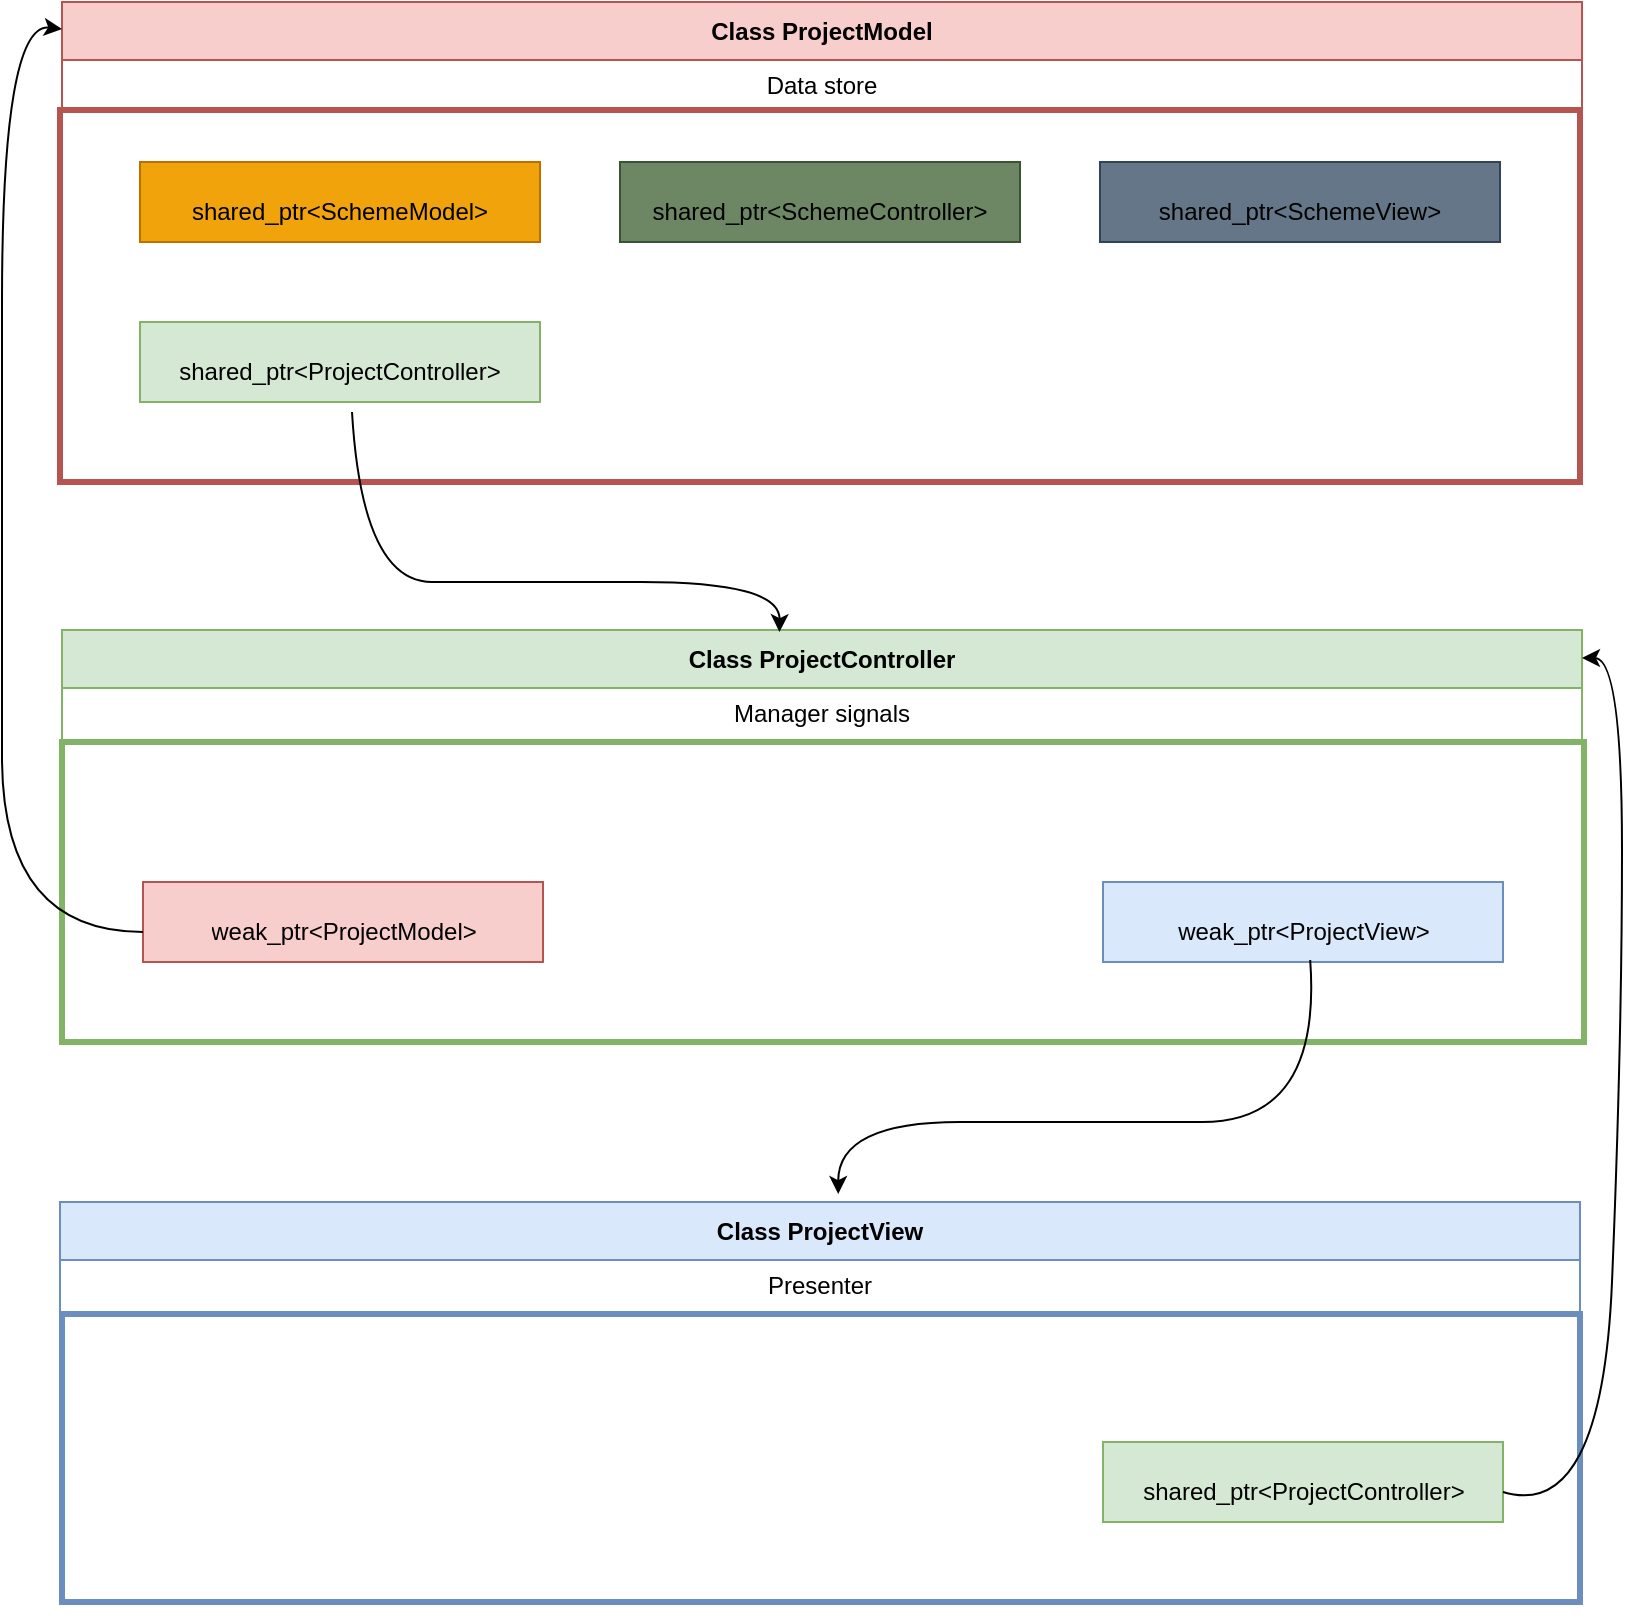 <mxfile version="22.1.2" type="device">
  <diagram name="Страница — 1" id="KG_ddvchDYxK-jz3dwXX">
    <mxGraphModel dx="2206" dy="1306" grid="1" gridSize="10" guides="1" tooltips="1" connect="1" arrows="1" fold="1" page="1" pageScale="1" pageWidth="827" pageHeight="1169" math="0" shadow="0">
      <root>
        <mxCell id="0" />
        <mxCell id="1" parent="0" />
        <mxCell id="0j2WmTBfJkqd_7cXrG6M-32" value="" style="rounded=0;whiteSpace=wrap;html=1;fillColor=none;movable=0;strokeColor=#6c8ebf;strokeWidth=3;" vertex="1" parent="1">
          <mxGeometry x="40" y="696" width="759" height="144" as="geometry" />
        </mxCell>
        <mxCell id="0j2WmTBfJkqd_7cXrG6M-25" value="" style="rounded=0;whiteSpace=wrap;html=1;fillColor=none;movable=0;strokeWidth=3;strokeColor=#82b366;" vertex="1" parent="1">
          <mxGeometry x="40" y="410" width="761" height="150" as="geometry" />
        </mxCell>
        <mxCell id="0j2WmTBfJkqd_7cXrG6M-14" value="" style="rounded=0;whiteSpace=wrap;html=1;connectable=1;fillColor=none;movable=0;strokeColor=#b85450;strokeWidth=3;" vertex="1" parent="1">
          <mxGeometry x="39" y="94" width="760" height="186" as="geometry" />
        </mxCell>
        <mxCell id="0j2WmTBfJkqd_7cXrG6M-1" value="Class ProjectModel" style="swimlane;fontStyle=1;align=center;verticalAlign=middle;childLayout=stackLayout;horizontal=1;startSize=29;horizontalStack=0;resizeParent=1;resizeParentMax=0;resizeLast=0;collapsible=0;marginBottom=0;html=1;whiteSpace=wrap;editable=1;movable=1;resizable=1;rotatable=1;deletable=1;locked=0;connectable=1;expand=0;fillColor=#f8cecc;strokeColor=#b85450;" vertex="1" parent="1">
          <mxGeometry x="40" y="40" width="760" height="54" as="geometry" />
        </mxCell>
        <mxCell id="0j2WmTBfJkqd_7cXrG6M-2" value="Data store" style="text;html=1;strokeColor=none;fillColor=none;align=center;verticalAlign=middle;spacingLeft=4;spacingRight=4;overflow=hidden;rotatable=0;points=[[0,0.5],[1,0.5]];portConstraint=eastwest;whiteSpace=wrap;" vertex="1" parent="0j2WmTBfJkqd_7cXrG6M-1">
          <mxGeometry y="29" width="760" height="25" as="geometry" />
        </mxCell>
        <mxCell id="0j2WmTBfJkqd_7cXrG6M-4" value="Class ProjectController" style="swimlane;fontStyle=1;align=center;verticalAlign=middle;childLayout=stackLayout;horizontal=1;startSize=29;horizontalStack=0;resizeParent=1;resizeParentMax=0;resizeLast=0;collapsible=0;marginBottom=0;html=1;whiteSpace=wrap;fillColor=#d5e8d4;strokeColor=#82b366;" vertex="1" parent="1">
          <mxGeometry x="40" y="354" width="760" height="56" as="geometry" />
        </mxCell>
        <mxCell id="0j2WmTBfJkqd_7cXrG6M-5" value="Manager signals" style="text;html=1;strokeColor=none;fillColor=none;align=center;verticalAlign=middle;spacingLeft=4;spacingRight=4;overflow=hidden;rotatable=0;points=[[0,0.5],[1,0.5]];portConstraint=eastwest;whiteSpace=wrap;" vertex="1" parent="0j2WmTBfJkqd_7cXrG6M-4">
          <mxGeometry y="29" width="760" height="25" as="geometry" />
        </mxCell>
        <mxCell id="0j2WmTBfJkqd_7cXrG6M-6" value="stereotype property 1" style="text;html=1;strokeColor=none;fillColor=none;align=left;verticalAlign=middle;spacingLeft=4;spacingRight=4;overflow=hidden;rotatable=0;points=[[0,0.5],[1,0.5]];portConstraint=eastwest;whiteSpace=wrap;connectable=1;recursiveResize=0;expand=0;editable=0;" vertex="1" parent="0j2WmTBfJkqd_7cXrG6M-4">
          <mxGeometry y="54" width="760" height="2" as="geometry" />
        </mxCell>
        <mxCell id="0j2WmTBfJkqd_7cXrG6M-17" value="" style="align=right;verticalAlign=top;spacingRight=2;whiteSpace=wrap;html=1;fillColor=#d5e8d4;strokeColor=#82b366;" vertex="1" parent="1">
          <mxGeometry x="79" y="200" width="200" height="40" as="geometry" />
        </mxCell>
        <mxCell id="0j2WmTBfJkqd_7cXrG6M-18" value="shared_ptr&amp;lt;ProjectController&amp;gt;" style="text;html=1;strokeColor=none;fillColor=none;align=center;verticalAlign=middle;spacingLeft=4;spacingRight=4;overflow=hidden;rotatable=0;points=[[0,0.5],[1,0.5]];portConstraint=eastwest;resizeWidth=1;whiteSpace=wrap;" vertex="1" parent="0j2WmTBfJkqd_7cXrG6M-17">
          <mxGeometry y="1" width="200" height="30" relative="1" as="geometry">
            <mxPoint y="-30" as="offset" />
          </mxGeometry>
        </mxCell>
        <mxCell id="0j2WmTBfJkqd_7cXrG6M-21" value="" style="align=right;verticalAlign=top;spacingRight=2;whiteSpace=wrap;html=1;fillColor=#d5e8d4;strokeColor=#82b366;" vertex="1" parent="1">
          <mxGeometry x="560.5" y="760" width="200" height="40" as="geometry" />
        </mxCell>
        <mxCell id="0j2WmTBfJkqd_7cXrG6M-22" value="shared_ptr&amp;lt;ProjectController&amp;gt;" style="text;html=1;strokeColor=none;fillColor=none;align=center;verticalAlign=middle;spacingLeft=4;spacingRight=4;overflow=hidden;rotatable=0;points=[[0,0.5],[1,0.5]];portConstraint=eastwest;resizeWidth=1;whiteSpace=wrap;" vertex="1" parent="0j2WmTBfJkqd_7cXrG6M-21">
          <mxGeometry y="1" width="200" height="30" relative="1" as="geometry">
            <mxPoint y="-30" as="offset" />
          </mxGeometry>
        </mxCell>
        <mxCell id="0j2WmTBfJkqd_7cXrG6M-23" value="" style="align=right;verticalAlign=top;spacingRight=2;whiteSpace=wrap;html=1;fillColor=#f8cecc;strokeColor=#b85450;" vertex="1" parent="1">
          <mxGeometry x="80.5" y="480" width="200" height="40" as="geometry" />
        </mxCell>
        <mxCell id="0j2WmTBfJkqd_7cXrG6M-24" value="weak_ptr&amp;lt;ProjectModel&amp;gt;" style="text;html=1;strokeColor=none;fillColor=none;align=center;verticalAlign=middle;spacingLeft=4;spacingRight=4;overflow=hidden;rotatable=0;points=[[0,0.5],[1,0.5]];portConstraint=eastwest;resizeWidth=1;whiteSpace=wrap;" vertex="1" parent="0j2WmTBfJkqd_7cXrG6M-23">
          <mxGeometry y="1" width="200" height="30" relative="1" as="geometry">
            <mxPoint y="-30" as="offset" />
          </mxGeometry>
        </mxCell>
        <mxCell id="0j2WmTBfJkqd_7cXrG6M-27" value="" style="align=right;verticalAlign=top;spacingRight=2;whiteSpace=wrap;html=1;fillColor=#dae8fc;strokeColor=#6c8ebf;" vertex="1" parent="1">
          <mxGeometry x="560.5" y="480" width="200" height="40" as="geometry" />
        </mxCell>
        <mxCell id="0j2WmTBfJkqd_7cXrG6M-28" value="weak_ptr&amp;lt;ProjectView&amp;gt;" style="text;html=1;strokeColor=none;fillColor=none;align=center;verticalAlign=middle;spacingLeft=4;spacingRight=4;overflow=hidden;rotatable=0;points=[[0,0.5],[1,0.5]];portConstraint=eastwest;resizeWidth=1;whiteSpace=wrap;" vertex="1" parent="0j2WmTBfJkqd_7cXrG6M-27">
          <mxGeometry y="1" width="200" height="30" relative="1" as="geometry">
            <mxPoint y="-30" as="offset" />
          </mxGeometry>
        </mxCell>
        <mxCell id="0j2WmTBfJkqd_7cXrG6M-29" value="Class ProjectView" style="swimlane;fontStyle=1;align=center;verticalAlign=middle;childLayout=stackLayout;horizontal=1;startSize=29;horizontalStack=0;resizeParent=1;resizeParentMax=0;resizeLast=0;collapsible=0;marginBottom=0;html=1;whiteSpace=wrap;fillColor=#dae8fc;strokeColor=#6c8ebf;" vertex="1" parent="1">
          <mxGeometry x="39" y="640" width="760" height="56" as="geometry" />
        </mxCell>
        <mxCell id="0j2WmTBfJkqd_7cXrG6M-30" value="Presenter" style="text;html=1;strokeColor=none;fillColor=none;align=center;verticalAlign=middle;spacingLeft=4;spacingRight=4;overflow=hidden;rotatable=0;points=[[0,0.5],[1,0.5]];portConstraint=eastwest;whiteSpace=wrap;" vertex="1" parent="0j2WmTBfJkqd_7cXrG6M-29">
          <mxGeometry y="29" width="760" height="25" as="geometry" />
        </mxCell>
        <mxCell id="0j2WmTBfJkqd_7cXrG6M-31" value="stereotype property 1" style="text;html=1;strokeColor=none;fillColor=none;align=left;verticalAlign=middle;spacingLeft=4;spacingRight=4;overflow=hidden;rotatable=0;points=[[0,0.5],[1,0.5]];portConstraint=eastwest;whiteSpace=wrap;connectable=1;recursiveResize=0;expand=0;editable=0;" vertex="1" parent="0j2WmTBfJkqd_7cXrG6M-29">
          <mxGeometry y="54" width="760" height="2" as="geometry" />
        </mxCell>
        <mxCell id="0j2WmTBfJkqd_7cXrG6M-35" value="" style="align=right;verticalAlign=top;spacingRight=2;whiteSpace=wrap;html=1;fillColor=#f0a30a;fontColor=#000000;strokeColor=#BD7000;" vertex="1" parent="1">
          <mxGeometry x="79" y="120" width="200" height="40" as="geometry" />
        </mxCell>
        <mxCell id="0j2WmTBfJkqd_7cXrG6M-36" value="shared_ptr&amp;lt;SchemeModel&amp;gt;" style="text;html=1;strokeColor=none;fillColor=none;align=center;verticalAlign=middle;spacingLeft=4;spacingRight=4;overflow=hidden;rotatable=0;points=[[0,0.5],[1,0.5]];portConstraint=eastwest;resizeWidth=1;whiteSpace=wrap;" vertex="1" parent="0j2WmTBfJkqd_7cXrG6M-35">
          <mxGeometry y="1" width="200" height="30" relative="1" as="geometry">
            <mxPoint y="-30" as="offset" />
          </mxGeometry>
        </mxCell>
        <mxCell id="0j2WmTBfJkqd_7cXrG6M-37" value="" style="align=right;verticalAlign=top;spacingRight=2;whiteSpace=wrap;html=1;fillColor=#6d8764;fontColor=#ffffff;strokeColor=#3A5431;" vertex="1" parent="1">
          <mxGeometry x="319" y="120" width="200" height="40" as="geometry" />
        </mxCell>
        <mxCell id="0j2WmTBfJkqd_7cXrG6M-38" value="shared_ptr&amp;lt;SchemeController&amp;gt;" style="text;html=1;strokeColor=none;fillColor=none;align=center;verticalAlign=middle;spacingLeft=4;spacingRight=4;overflow=hidden;rotatable=0;points=[[0,0.5],[1,0.5]];portConstraint=eastwest;resizeWidth=1;whiteSpace=wrap;" vertex="1" parent="0j2WmTBfJkqd_7cXrG6M-37">
          <mxGeometry y="1" width="200" height="30" relative="1" as="geometry">
            <mxPoint y="-30" as="offset" />
          </mxGeometry>
        </mxCell>
        <mxCell id="0j2WmTBfJkqd_7cXrG6M-39" value="" style="align=right;verticalAlign=top;spacingRight=2;whiteSpace=wrap;html=1;fillColor=#647687;fontColor=#ffffff;strokeColor=#314354;" vertex="1" parent="1">
          <mxGeometry x="559" y="120" width="200" height="40" as="geometry" />
        </mxCell>
        <mxCell id="0j2WmTBfJkqd_7cXrG6M-40" value="shared_ptr&amp;lt;SchemeView&amp;gt;" style="text;html=1;strokeColor=none;fillColor=none;align=center;verticalAlign=middle;spacingLeft=4;spacingRight=4;overflow=hidden;rotatable=0;points=[[0,0.5],[1,0.5]];portConstraint=eastwest;resizeWidth=1;whiteSpace=wrap;" vertex="1" parent="0j2WmTBfJkqd_7cXrG6M-39">
          <mxGeometry y="1" width="200" height="30" relative="1" as="geometry">
            <mxPoint y="-30" as="offset" />
          </mxGeometry>
        </mxCell>
        <mxCell id="0j2WmTBfJkqd_7cXrG6M-41" value="" style="curved=1;endArrow=classic;html=1;rounded=0;exitX=0.53;exitY=1.167;exitDx=0;exitDy=0;exitPerimeter=0;entryX=0.472;entryY=0.018;entryDx=0;entryDy=0;entryPerimeter=0;" edge="1" parent="1" source="0j2WmTBfJkqd_7cXrG6M-18" target="0j2WmTBfJkqd_7cXrG6M-4">
          <mxGeometry width="50" height="50" relative="1" as="geometry">
            <mxPoint x="390" y="340" as="sourcePoint" />
            <mxPoint x="440" y="290" as="targetPoint" />
            <Array as="points">
              <mxPoint x="190" y="330" />
              <mxPoint x="260" y="330" />
              <mxPoint x="399" y="330" />
            </Array>
          </mxGeometry>
        </mxCell>
        <mxCell id="0j2WmTBfJkqd_7cXrG6M-42" value="" style="curved=1;endArrow=classic;html=1;rounded=0;exitX=0;exitY=0.5;exitDx=0;exitDy=0;entryX=0;entryY=0.25;entryDx=0;entryDy=0;" edge="1" parent="1" source="0j2WmTBfJkqd_7cXrG6M-24" target="0j2WmTBfJkqd_7cXrG6M-1">
          <mxGeometry width="50" height="50" relative="1" as="geometry">
            <mxPoint x="-80" y="480" as="sourcePoint" />
            <mxPoint x="20" y="290" as="targetPoint" />
            <Array as="points">
              <mxPoint x="10" y="505" />
              <mxPoint x="10" y="330" />
              <mxPoint x="10" y="50" />
            </Array>
          </mxGeometry>
        </mxCell>
        <mxCell id="0j2WmTBfJkqd_7cXrG6M-43" value="" style="curved=1;endArrow=classic;html=1;rounded=0;exitX=0.518;exitY=0.967;exitDx=0;exitDy=0;entryX=0.512;entryY=-0.071;entryDx=0;entryDy=0;entryPerimeter=0;exitPerimeter=0;" edge="1" parent="1" source="0j2WmTBfJkqd_7cXrG6M-28" target="0j2WmTBfJkqd_7cXrG6M-29">
          <mxGeometry width="50" height="50" relative="1" as="geometry">
            <mxPoint x="390" y="460" as="sourcePoint" />
            <mxPoint x="440" y="410" as="targetPoint" />
            <Array as="points">
              <mxPoint x="670" y="600" />
              <mxPoint x="550" y="600" />
              <mxPoint x="428" y="600" />
            </Array>
          </mxGeometry>
        </mxCell>
        <mxCell id="0j2WmTBfJkqd_7cXrG6M-44" value="" style="curved=1;endArrow=classic;html=1;rounded=0;exitX=1;exitY=0.5;exitDx=0;exitDy=0;entryX=1;entryY=0.25;entryDx=0;entryDy=0;" edge="1" parent="1" source="0j2WmTBfJkqd_7cXrG6M-22" target="0j2WmTBfJkqd_7cXrG6M-4">
          <mxGeometry width="50" height="50" relative="1" as="geometry">
            <mxPoint x="390" y="580" as="sourcePoint" />
            <mxPoint x="440" y="530" as="targetPoint" />
            <Array as="points">
              <mxPoint x="810" y="800" />
              <mxPoint x="820" y="560" />
              <mxPoint x="820" y="368" />
            </Array>
          </mxGeometry>
        </mxCell>
        <mxCell id="0j2WmTBfJkqd_7cXrG6M-74" style="edgeStyle=orthogonalEdgeStyle;rounded=0;orthogonalLoop=1;jettySize=auto;html=1;exitX=0.5;exitY=1;exitDx=0;exitDy=0;" edge="1" parent="1" source="0j2WmTBfJkqd_7cXrG6M-32" target="0j2WmTBfJkqd_7cXrG6M-32">
          <mxGeometry relative="1" as="geometry" />
        </mxCell>
      </root>
    </mxGraphModel>
  </diagram>
</mxfile>
